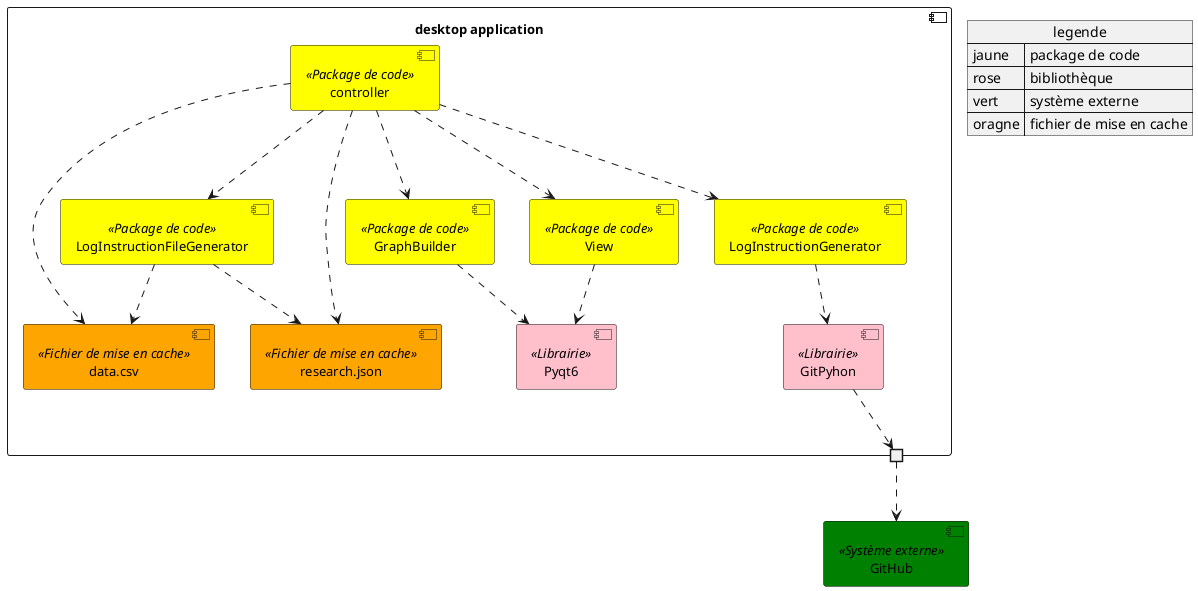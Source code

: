 @startuml component
skinparam component {
  FontSize 13
  BackgroundColor<<Librairie >> Pink
  BackgroundColor<<Fichier de mise en cache>> Orange
  BackgroundColor<<Package de code>> Yellow
  BackgroundColor<<Système externe>> Green
}


component "desktop application\n\n\n\n\n"{
    component "controller" as controller << Package de code >>
    component "data.csv" as data.csv << Fichier de mise en cache >>
    component "research.json" as research.json << Fichier de mise en cache >>
    component "LogInstructionFileGenerator" as LogInstructionFileGenerator << Package de code >>
    component "GraphBuilder" as GraphBuilder << Package de code >>
    component "LogInstructionGenerator" as LogInstructionGenerator << Package de code >>
    component "View" as View << Package de code >>
    component "GitPyhon" as GitPython << Librairie >>
    component "Pyqt6" as Pyqt6 << Librairie >>
    portout " "
}

component "GitHub" as GitHub << Système externe >>

controller ..> "GraphBuilder"
controller ..> "LogInstructionGenerator"
controller ..> "LogInstructionFileGenerator"
controller ..> View
View ..> Pyqt6
GraphBuilder ..> Pyqt6
controller ..> data.csv
controller ..> research.json

GitPython ..> " "
" " ..> GitHub
LogInstructionGenerator ..> GitPython
LogInstructionFileGenerator ..> data.csv
LogInstructionFileGenerator ..> research.json

json legende{
    "jaune" : "package de code",
    "rose" : "bibliothèque",
    "vert" : "système externe",
    "oragne" : "fichier de mise en cache"
}


@enduml